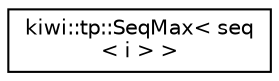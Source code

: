 digraph "Graphical Class Hierarchy"
{
 // LATEX_PDF_SIZE
  edge [fontname="Helvetica",fontsize="10",labelfontname="Helvetica",labelfontsize="10"];
  node [fontname="Helvetica",fontsize="10",shape=record];
  rankdir="LR";
  Node0 [label="kiwi::tp::SeqMax\< seq\l\< i \> \>",height=0.2,width=0.4,color="black", fillcolor="white", style="filled",URL="$structkiwi_1_1tp_1_1SeqMax_3_01seq_3_01i_01_4_01_4.html",tooltip=" "];
}
